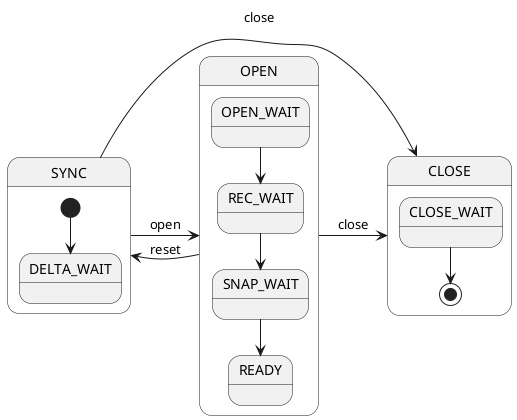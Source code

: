 @startuml

SYNC -> OPEN : open
SYNC -> CLOSE : close
OPEN -> SYNC : reset
OPEN -> CLOSE : close

state SYNC {
  [*] --> DELTA_WAIT
}

state OPEN {
  OPEN_WAIT --> REC_WAIT
  REC_WAIT --> SNAP_WAIT
  SNAP_WAIT --> READY
}

state CLOSE {
  CLOSE_WAIT --> [*]
}

@enduml
